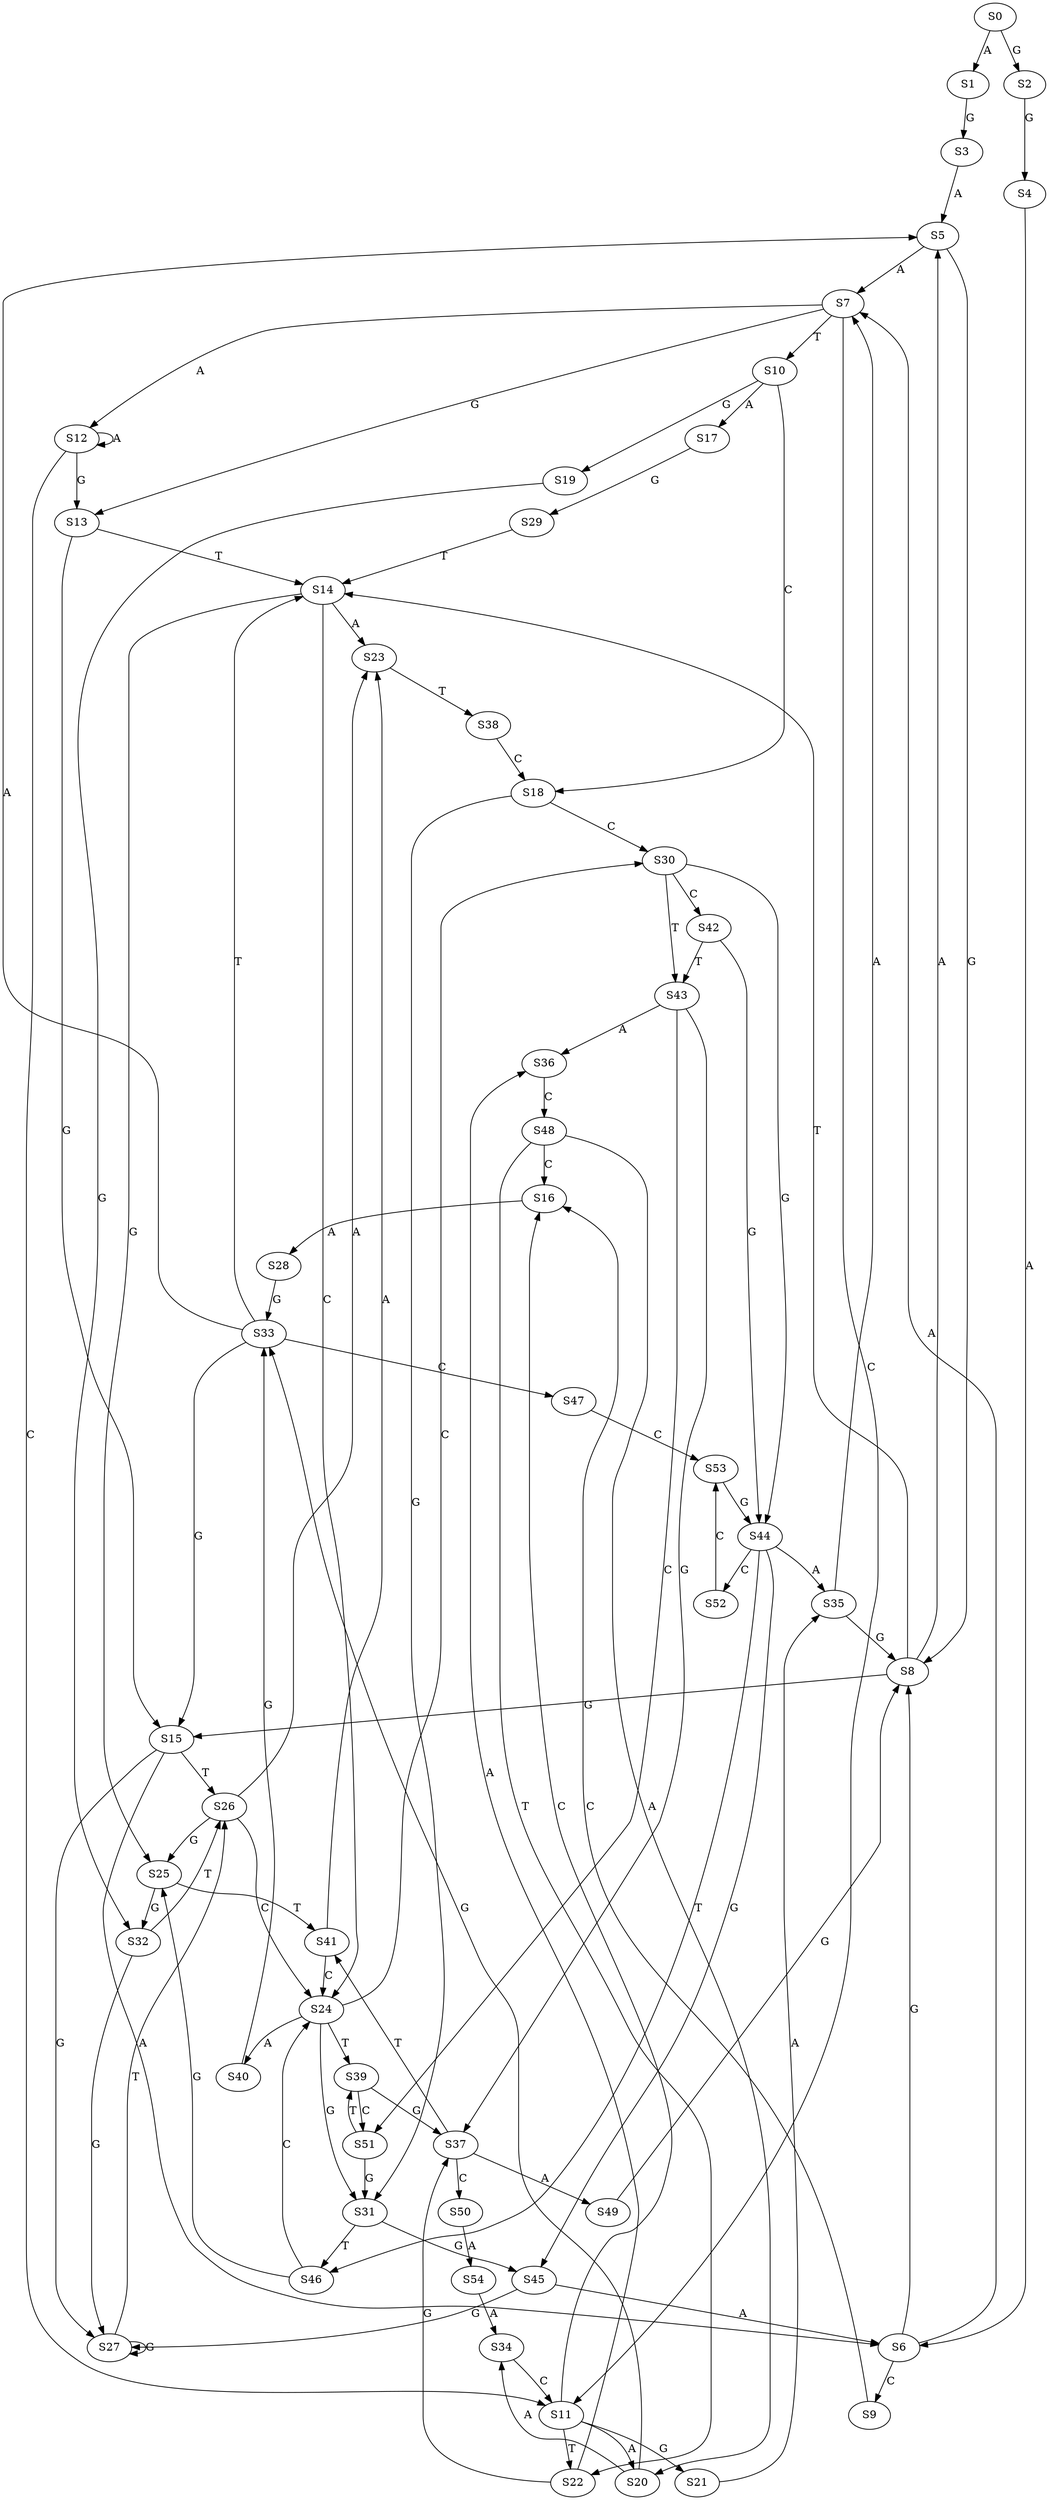 strict digraph  {
	S0 -> S1 [ label = A ];
	S0 -> S2 [ label = G ];
	S1 -> S3 [ label = G ];
	S2 -> S4 [ label = G ];
	S3 -> S5 [ label = A ];
	S4 -> S6 [ label = A ];
	S5 -> S7 [ label = A ];
	S5 -> S8 [ label = G ];
	S6 -> S7 [ label = A ];
	S6 -> S9 [ label = C ];
	S6 -> S8 [ label = G ];
	S7 -> S10 [ label = T ];
	S7 -> S11 [ label = C ];
	S7 -> S12 [ label = A ];
	S7 -> S13 [ label = G ];
	S8 -> S14 [ label = T ];
	S8 -> S5 [ label = A ];
	S8 -> S15 [ label = G ];
	S9 -> S16 [ label = C ];
	S10 -> S17 [ label = A ];
	S10 -> S18 [ label = C ];
	S10 -> S19 [ label = G ];
	S11 -> S20 [ label = A ];
	S11 -> S21 [ label = G ];
	S11 -> S16 [ label = C ];
	S11 -> S22 [ label = T ];
	S12 -> S13 [ label = G ];
	S12 -> S11 [ label = C ];
	S12 -> S12 [ label = A ];
	S13 -> S14 [ label = T ];
	S13 -> S15 [ label = G ];
	S14 -> S23 [ label = A ];
	S14 -> S24 [ label = C ];
	S14 -> S25 [ label = G ];
	S15 -> S6 [ label = A ];
	S15 -> S26 [ label = T ];
	S15 -> S27 [ label = G ];
	S16 -> S28 [ label = A ];
	S17 -> S29 [ label = G ];
	S18 -> S30 [ label = C ];
	S18 -> S31 [ label = G ];
	S19 -> S32 [ label = G ];
	S20 -> S33 [ label = G ];
	S20 -> S34 [ label = A ];
	S21 -> S35 [ label = A ];
	S22 -> S36 [ label = A ];
	S22 -> S37 [ label = G ];
	S23 -> S38 [ label = T ];
	S24 -> S39 [ label = T ];
	S24 -> S31 [ label = G ];
	S24 -> S40 [ label = A ];
	S24 -> S30 [ label = C ];
	S25 -> S41 [ label = T ];
	S25 -> S32 [ label = G ];
	S26 -> S23 [ label = A ];
	S26 -> S25 [ label = G ];
	S26 -> S24 [ label = C ];
	S27 -> S26 [ label = T ];
	S27 -> S27 [ label = G ];
	S28 -> S33 [ label = G ];
	S29 -> S14 [ label = T ];
	S30 -> S42 [ label = C ];
	S30 -> S43 [ label = T ];
	S30 -> S44 [ label = G ];
	S31 -> S45 [ label = G ];
	S31 -> S46 [ label = T ];
	S32 -> S26 [ label = T ];
	S32 -> S27 [ label = G ];
	S33 -> S15 [ label = G ];
	S33 -> S14 [ label = T ];
	S33 -> S47 [ label = C ];
	S33 -> S5 [ label = A ];
	S34 -> S11 [ label = C ];
	S35 -> S7 [ label = A ];
	S35 -> S8 [ label = G ];
	S36 -> S48 [ label = C ];
	S37 -> S49 [ label = A ];
	S37 -> S41 [ label = T ];
	S37 -> S50 [ label = C ];
	S38 -> S18 [ label = C ];
	S39 -> S37 [ label = G ];
	S39 -> S51 [ label = C ];
	S40 -> S33 [ label = G ];
	S41 -> S24 [ label = C ];
	S41 -> S23 [ label = A ];
	S42 -> S44 [ label = G ];
	S42 -> S43 [ label = T ];
	S43 -> S36 [ label = A ];
	S43 -> S37 [ label = G ];
	S43 -> S51 [ label = C ];
	S44 -> S35 [ label = A ];
	S44 -> S46 [ label = T ];
	S44 -> S45 [ label = G ];
	S44 -> S52 [ label = C ];
	S45 -> S6 [ label = A ];
	S45 -> S27 [ label = G ];
	S46 -> S24 [ label = C ];
	S46 -> S25 [ label = G ];
	S47 -> S53 [ label = C ];
	S48 -> S16 [ label = C ];
	S48 -> S22 [ label = T ];
	S48 -> S20 [ label = A ];
	S49 -> S8 [ label = G ];
	S50 -> S54 [ label = A ];
	S51 -> S39 [ label = T ];
	S51 -> S31 [ label = G ];
	S52 -> S53 [ label = C ];
	S53 -> S44 [ label = G ];
	S54 -> S34 [ label = A ];
}
